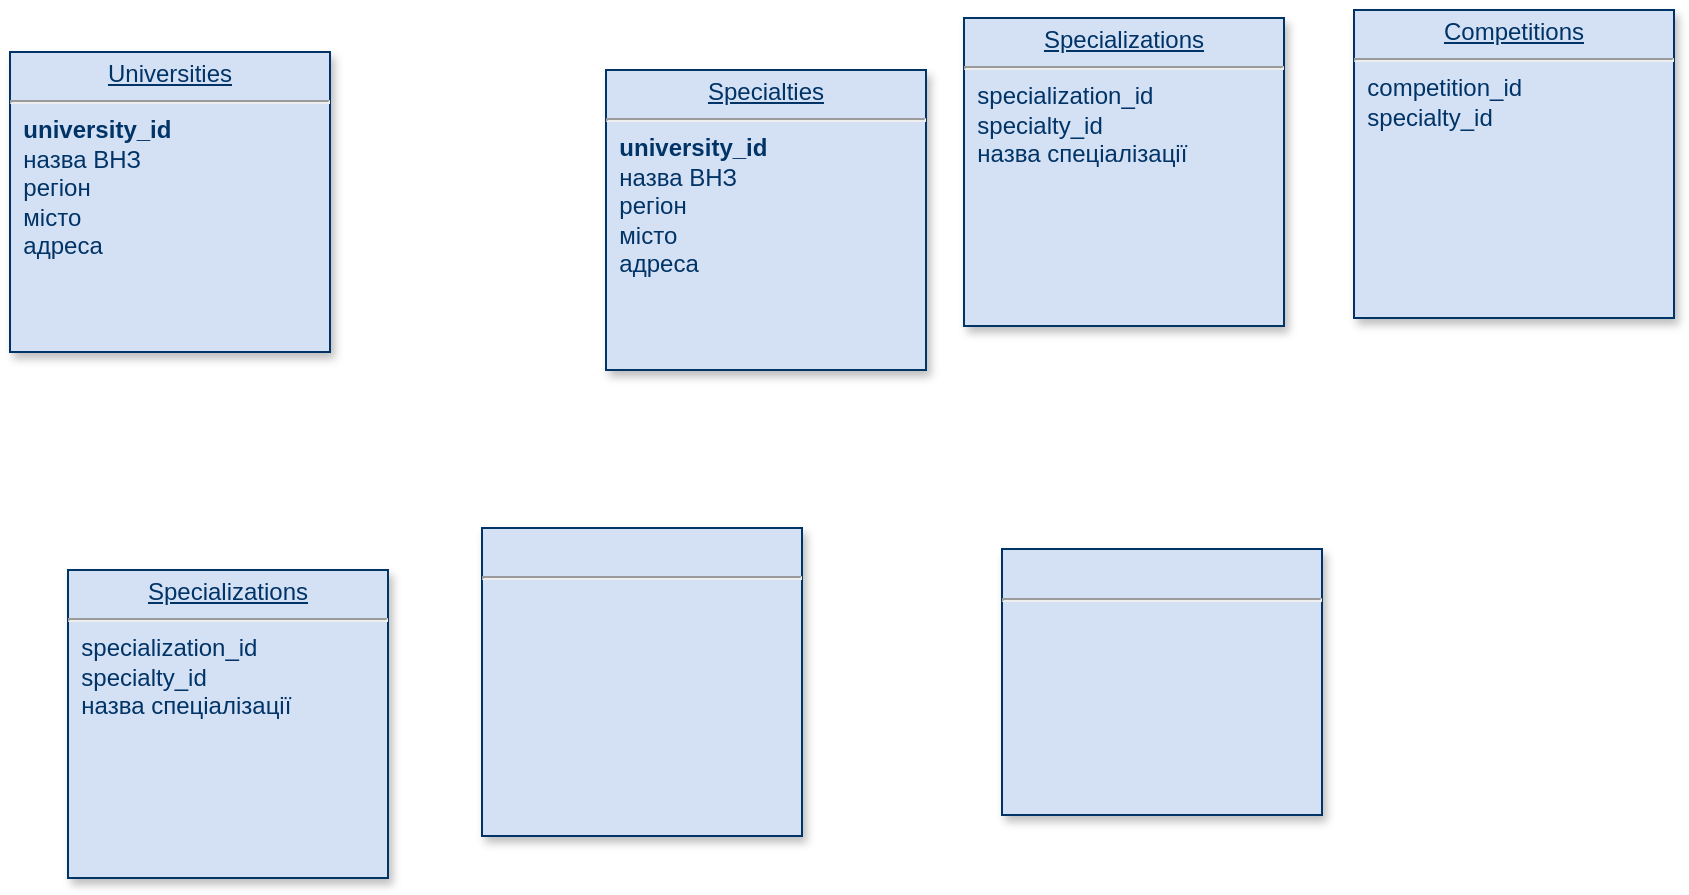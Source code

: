 <mxfile version="22.0.4" type="github">
  <diagram name="Page-1" id="efa7a0a1-bf9b-a30e-e6df-94a7791c09e9">
    <mxGraphModel dx="1396" dy="830" grid="0" gridSize="10" guides="1" tooltips="1" connect="1" arrows="1" fold="1" page="0" pageScale="1" pageWidth="826" pageHeight="1169" background="none" math="0" shadow="0">
      <root>
        <mxCell id="0" />
        <mxCell id="1" parent="0" />
        <mxCell id="21" value="&lt;p style=&quot;margin: 0px; margin-top: 4px; text-align: center; text-decoration: underline;&quot;&gt;&lt;br&gt;&lt;/p&gt;&lt;hr&gt;" style="verticalAlign=top;align=left;overflow=fill;fontSize=12;fontFamily=Helvetica;html=1;strokeColor=#003366;shadow=1;fillColor=#D4E1F5;fontColor=#003366" parent="1" vertex="1">
          <mxGeometry x="497" y="317.5" width="160" height="133" as="geometry" />
        </mxCell>
        <mxCell id="24" value="&lt;p style=&quot;margin: 0px; margin-top: 4px; text-align: center; text-decoration: underline;&quot;&gt;Universities&lt;/p&gt;&lt;hr&gt;&lt;span style=&quot;background-color: initial;&quot;&gt;&amp;nbsp; &lt;b&gt;university_id&lt;/b&gt;&lt;/span&gt;&lt;b&gt;&lt;br&gt;&lt;/b&gt;&lt;span style=&quot;background-color: initial;&quot;&gt;&amp;nbsp; назва ВНЗ&lt;/span&gt;&lt;br&gt;&lt;span style=&quot;background-color: initial;&quot;&gt;&amp;nbsp; регіон&lt;/span&gt;&lt;br&gt;&lt;span style=&quot;background-color: initial;&quot;&gt;&amp;nbsp; місто&lt;/span&gt;&lt;br&gt;&lt;div style=&quot;&quot;&gt;&lt;span style=&quot;background-color: initial;&quot;&gt;&amp;nbsp; адреса&lt;br&gt;&lt;/span&gt;&lt;/div&gt;" style="verticalAlign=top;align=left;overflow=fill;fontSize=12;fontFamily=Helvetica;html=1;strokeColor=#003366;shadow=1;fillColor=#D4E1F5;fontColor=#003366" parent="1" vertex="1">
          <mxGeometry x="1.0" y="69.0" width="160" height="150" as="geometry" />
        </mxCell>
        <mxCell id="h30Kpubxtcf0mwcJ9HK3-25" value="&lt;p style=&quot;margin: 0px; margin-top: 4px; text-align: center; text-decoration: underline;&quot;&gt;&lt;br&gt;&lt;/p&gt;&lt;hr&gt;" style="verticalAlign=top;align=left;overflow=fill;fontSize=12;fontFamily=Helvetica;html=1;strokeColor=#003366;shadow=1;fillColor=#D4E1F5;fontColor=#003366" vertex="1" parent="1">
          <mxGeometry x="237" y="307" width="160" height="154" as="geometry" />
        </mxCell>
        <mxCell id="h30Kpubxtcf0mwcJ9HK3-26" value="&lt;p style=&quot;margin: 0px; margin-top: 4px; text-align: center; text-decoration: underline;&quot;&gt;Competitions&lt;/p&gt;&lt;hr&gt;&amp;nbsp; competition_id&lt;br&gt;&amp;nbsp;&amp;nbsp;specialty_id&amp;nbsp;&amp;nbsp;&lt;br&gt;&amp;nbsp;&amp;nbsp;" style="verticalAlign=top;align=left;overflow=fill;fontSize=12;fontFamily=Helvetica;html=1;strokeColor=#003366;shadow=1;fillColor=#D4E1F5;fontColor=#003366" vertex="1" parent="1">
          <mxGeometry x="673" y="48" width="160" height="154" as="geometry" />
        </mxCell>
        <mxCell id="h30Kpubxtcf0mwcJ9HK3-27" value="&lt;p style=&quot;margin: 0px; margin-top: 4px; text-align: center; text-decoration: underline;&quot;&gt;Specializations&lt;br&gt;&lt;/p&gt;&lt;hr&gt;&amp;nbsp;&amp;nbsp;specialization_id&lt;br&gt;&amp;nbsp; specialty_id&lt;br&gt;&amp;nbsp;&amp;nbsp;назва спеціалізації&lt;br&gt;" style="verticalAlign=top;align=left;overflow=fill;fontSize=12;fontFamily=Helvetica;html=1;strokeColor=#003366;shadow=1;fillColor=#D4E1F5;fontColor=#003366" vertex="1" parent="1">
          <mxGeometry x="478" y="52" width="160" height="154" as="geometry" />
        </mxCell>
        <mxCell id="h30Kpubxtcf0mwcJ9HK3-30" value="&lt;p style=&quot;margin: 0px; margin-top: 4px; text-align: center; text-decoration: underline;&quot;&gt;&lt;/p&gt;&lt;div style=&quot;text-align: center;&quot;&gt;&lt;span style=&quot;background-color: initial;&quot;&gt;&lt;u style=&quot;&quot;&gt;Specialties&lt;/u&gt;&lt;/span&gt;&lt;/div&gt;&lt;hr&gt;&lt;span style=&quot;background-color: initial;&quot;&gt;&amp;nbsp;&amp;nbsp;&lt;b&gt;university_id&lt;/b&gt;&lt;/span&gt;&lt;b&gt;&lt;br&gt;&lt;/b&gt;&lt;span style=&quot;background-color: initial;&quot;&gt;&amp;nbsp; назва ВНЗ&lt;/span&gt;&lt;br&gt;&lt;span style=&quot;background-color: initial;&quot;&gt;&amp;nbsp; регіон&lt;/span&gt;&lt;br&gt;&lt;span style=&quot;background-color: initial;&quot;&gt;&amp;nbsp; місто&lt;/span&gt;&lt;br&gt;&lt;div style=&quot;&quot;&gt;&lt;span style=&quot;background-color: initial;&quot;&gt;&amp;nbsp; адреса&lt;br&gt;&lt;/span&gt;&lt;/div&gt;" style="verticalAlign=top;align=left;overflow=fill;fontSize=12;fontFamily=Helvetica;html=1;strokeColor=#003366;shadow=1;fillColor=#D4E1F5;fontColor=#003366" vertex="1" parent="1">
          <mxGeometry x="299.0" y="78.0" width="160" height="150" as="geometry" />
        </mxCell>
        <mxCell id="h30Kpubxtcf0mwcJ9HK3-33" value="&lt;p style=&quot;margin: 0px; margin-top: 4px; text-align: center; text-decoration: underline;&quot;&gt;Specializations&lt;br&gt;&lt;/p&gt;&lt;hr&gt;&amp;nbsp;&amp;nbsp;specialization_id&lt;br&gt;&amp;nbsp; specialty_id&lt;br&gt;&amp;nbsp;&amp;nbsp;назва спеціалізації&lt;br&gt;" style="verticalAlign=top;align=left;overflow=fill;fontSize=12;fontFamily=Helvetica;html=1;strokeColor=#003366;shadow=1;fillColor=#D4E1F5;fontColor=#003366" vertex="1" parent="1">
          <mxGeometry x="30" y="328" width="160" height="154" as="geometry" />
        </mxCell>
      </root>
    </mxGraphModel>
  </diagram>
</mxfile>

